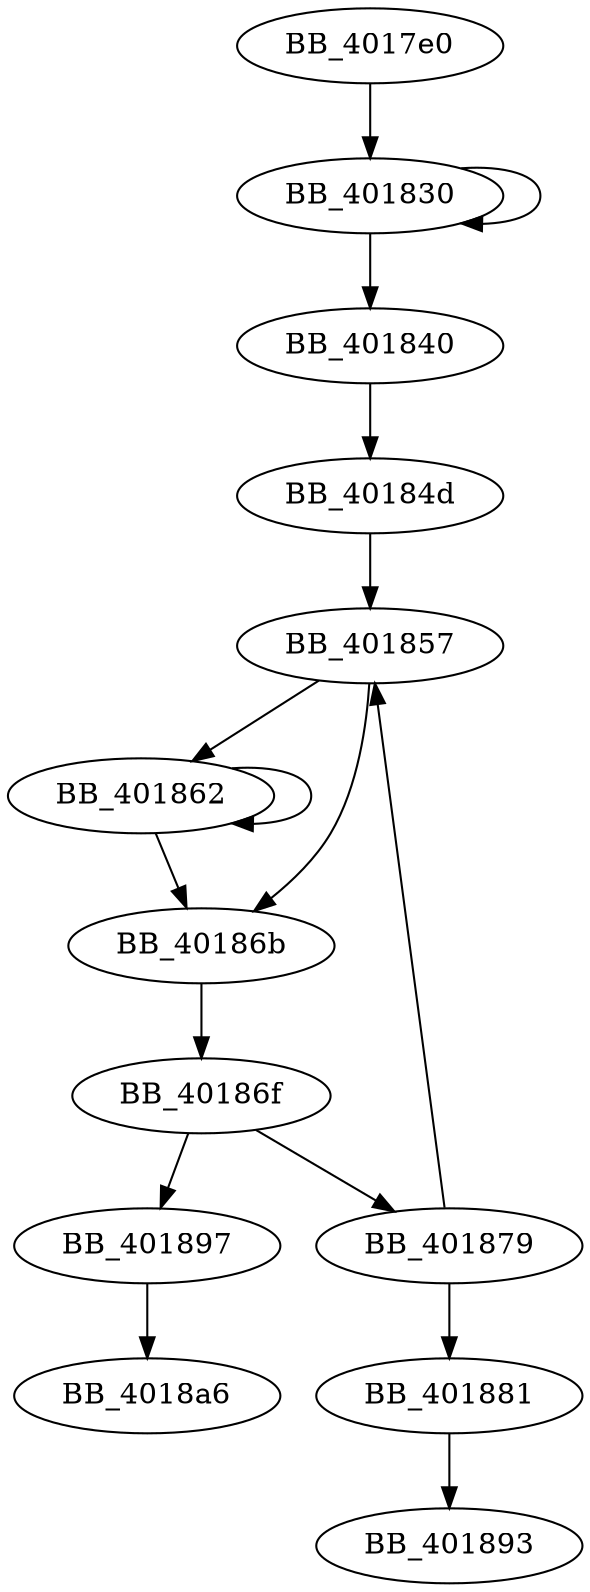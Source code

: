 DiGraph sub_4017E0{
BB_4017e0->BB_401830
BB_401830->BB_401830
BB_401830->BB_401840
BB_401840->BB_40184d
BB_40184d->BB_401857
BB_401857->BB_401862
BB_401857->BB_40186b
BB_401862->BB_401862
BB_401862->BB_40186b
BB_40186b->BB_40186f
BB_40186f->BB_401879
BB_40186f->BB_401897
BB_401879->BB_401857
BB_401879->BB_401881
BB_401881->BB_401893
BB_401897->BB_4018a6
}
